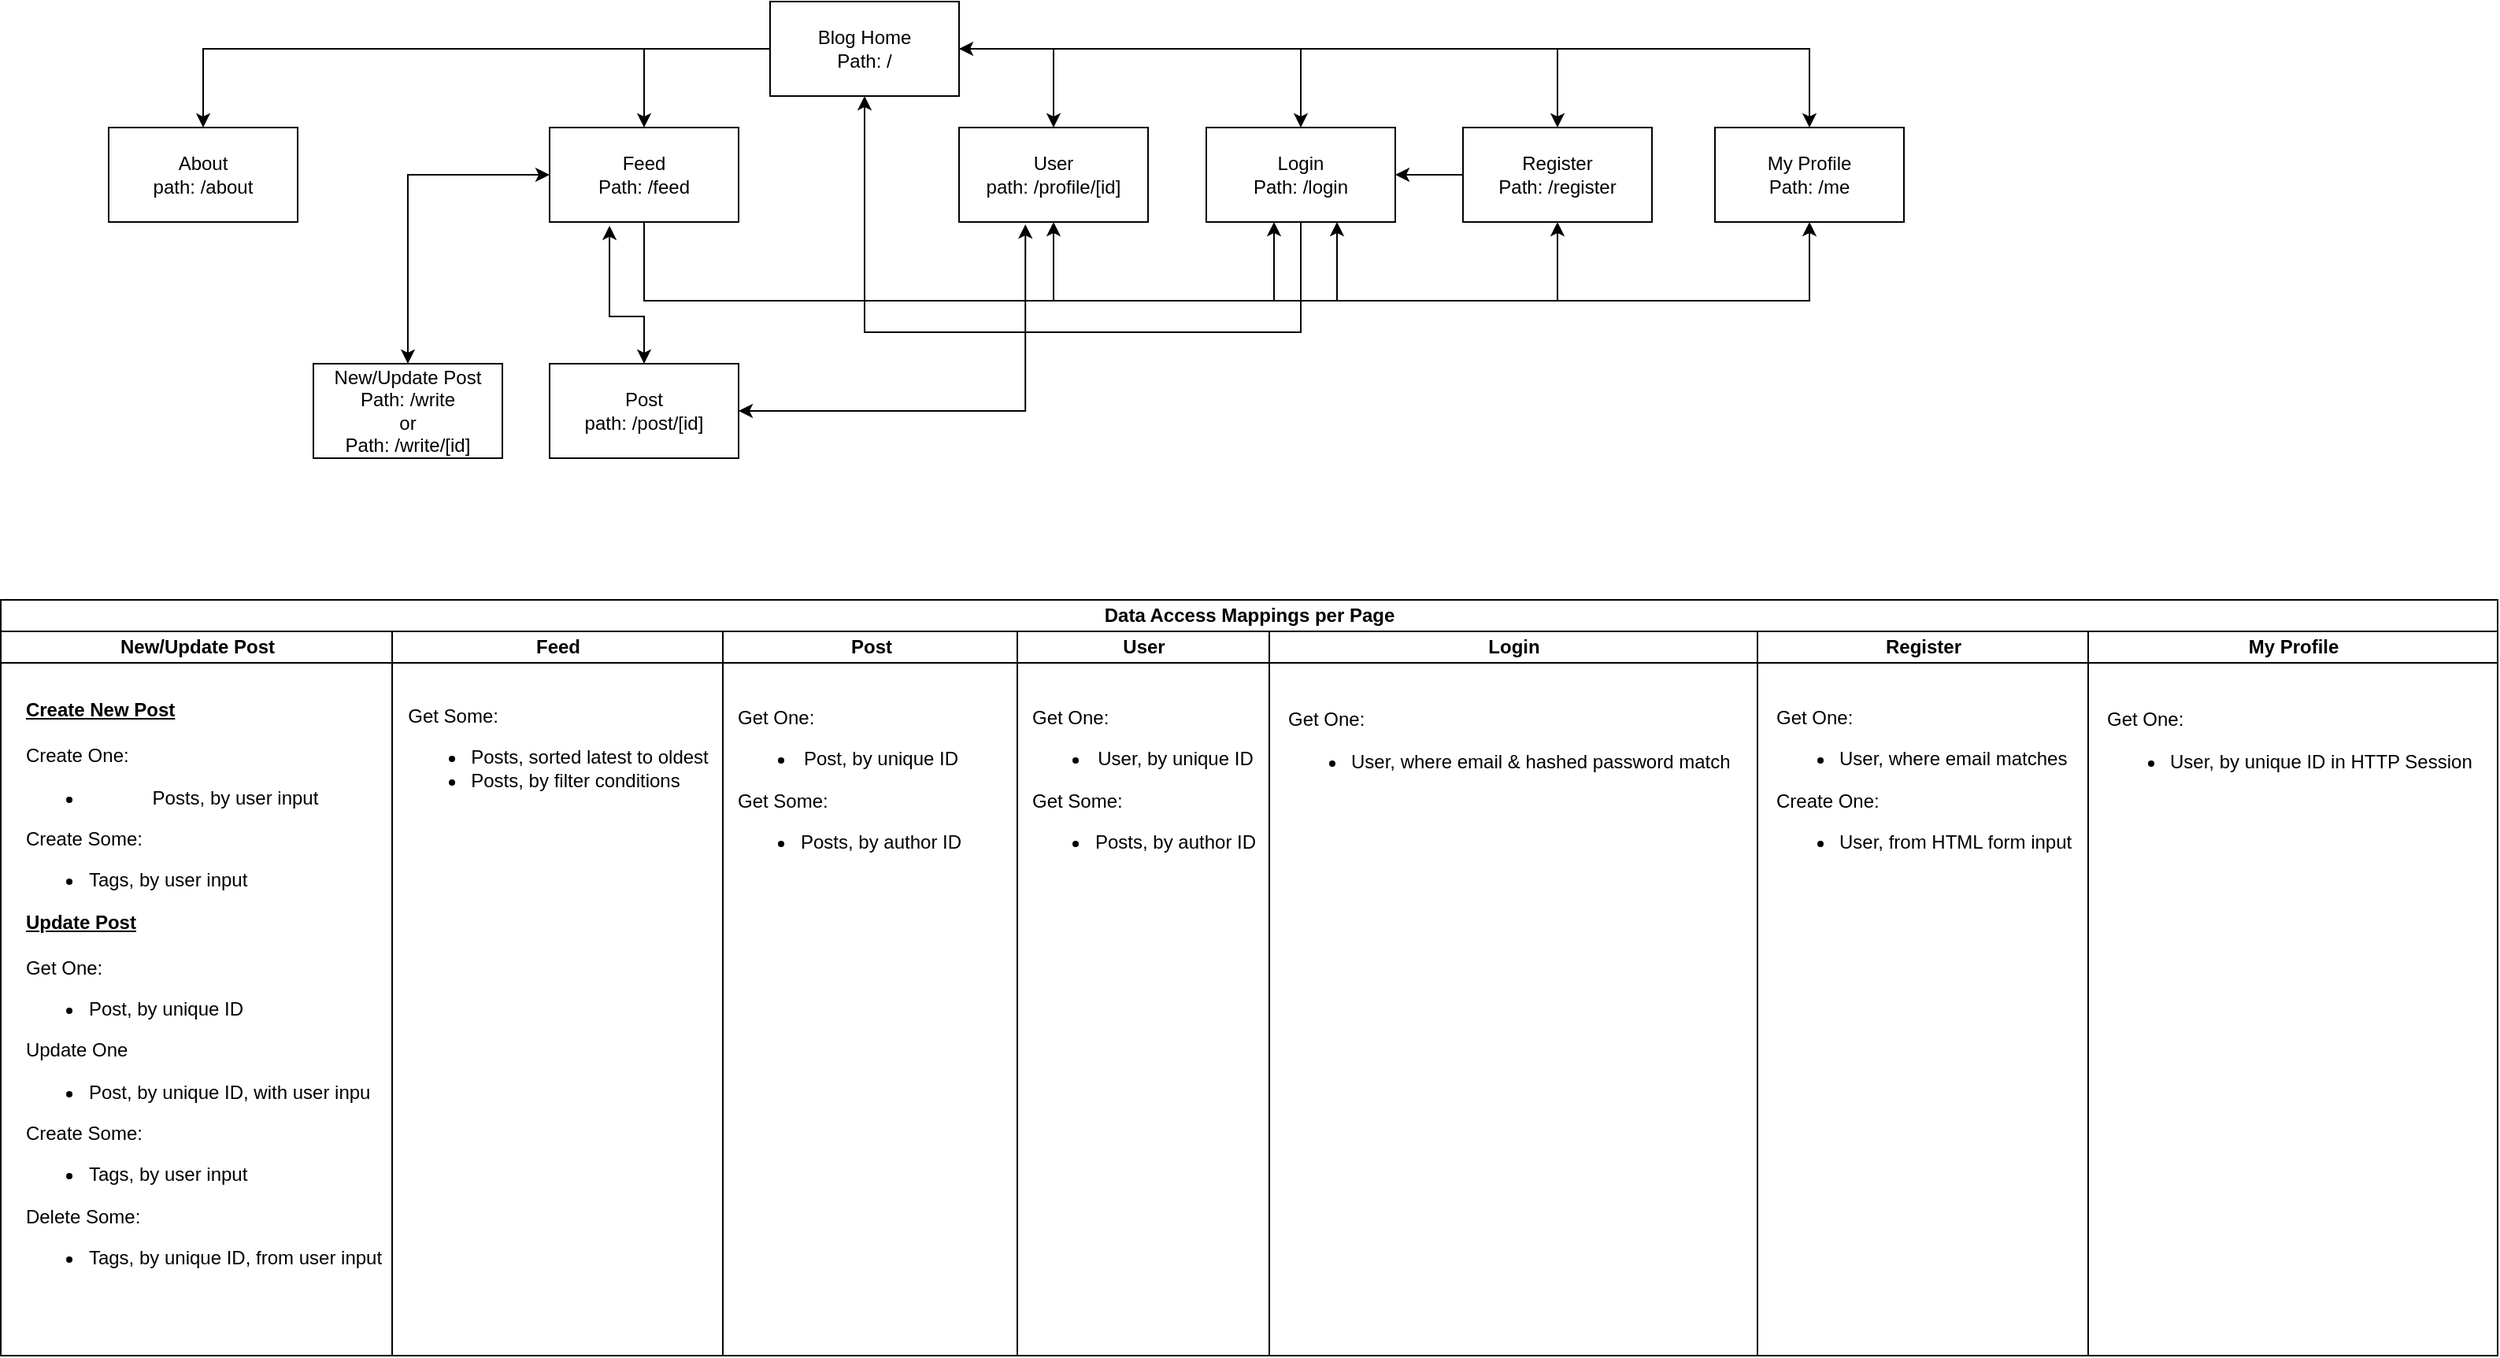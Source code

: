 <mxfile version="13.3.5" type="device"><diagram name="Page-1" id="2c0d36ab-eaac-3732-788b-9136903baeff"><mxGraphModel dx="1106" dy="853" grid="1" gridSize="10" guides="1" tooltips="1" connect="1" arrows="1" fold="1" page="1" pageScale="1.5" pageWidth="1169" pageHeight="827" background="#ffffff" math="0" shadow="0"><root><mxCell id="0"/><mxCell id="1" parent="0"/><mxCell id="mf3vUwGpPzeoN_RSlQAK-125" value="" style="edgeStyle=orthogonalEdgeStyle;rounded=0;orthogonalLoop=1;jettySize=auto;html=1;" parent="1" source="mf3vUwGpPzeoN_RSlQAK-123" target="mf3vUwGpPzeoN_RSlQAK-124" edge="1"><mxGeometry relative="1" as="geometry"/></mxCell><mxCell id="mf3vUwGpPzeoN_RSlQAK-127" value="" style="edgeStyle=orthogonalEdgeStyle;rounded=0;orthogonalLoop=1;jettySize=auto;html=1;" parent="1" source="mf3vUwGpPzeoN_RSlQAK-123" target="mf3vUwGpPzeoN_RSlQAK-126" edge="1"><mxGeometry relative="1" as="geometry"/></mxCell><mxCell id="mf3vUwGpPzeoN_RSlQAK-131" value="" style="edgeStyle=orthogonalEdgeStyle;rounded=0;orthogonalLoop=1;jettySize=auto;html=1;" parent="1" source="mf3vUwGpPzeoN_RSlQAK-123" target="mf3vUwGpPzeoN_RSlQAK-130" edge="1"><mxGeometry relative="1" as="geometry"><Array as="points"><mxPoint x="937" y="230"/></Array></mxGeometry></mxCell><mxCell id="mf3vUwGpPzeoN_RSlQAK-137" value="" style="edgeStyle=orthogonalEdgeStyle;rounded=0;orthogonalLoop=1;jettySize=auto;html=1;entryX=0.5;entryY=0;entryDx=0;entryDy=0;" parent="1" source="mf3vUwGpPzeoN_RSlQAK-123" target="mf3vUwGpPzeoN_RSlQAK-134" edge="1"><mxGeometry relative="1" as="geometry"><mxPoint x="660" y="340" as="targetPoint"/><Array as="points"><mxPoint x="780" y="230"/></Array></mxGeometry></mxCell><mxCell id="mf3vUwGpPzeoN_RSlQAK-150" value="" style="edgeStyle=orthogonalEdgeStyle;rounded=0;orthogonalLoop=1;jettySize=auto;html=1;startArrow=classic;startFill=1;" parent="1" source="mf3vUwGpPzeoN_RSlQAK-123" target="mf3vUwGpPzeoN_RSlQAK-149" edge="1"><mxGeometry relative="1" as="geometry"/></mxCell><mxCell id="w-WhatyP0x8pLE4H079y-2" value="" style="edgeStyle=orthogonalEdgeStyle;rounded=0;orthogonalLoop=1;jettySize=auto;html=1;entryX=0.5;entryY=0;entryDx=0;entryDy=0;" parent="1" source="mf3vUwGpPzeoN_RSlQAK-123" target="mf3vUwGpPzeoN_RSlQAK-128" edge="1"><mxGeometry relative="1" as="geometry"><mxPoint x="800" y="230" as="targetPoint"/></mxGeometry></mxCell><mxCell id="mf3vUwGpPzeoN_RSlQAK-123" value="Blog Home&lt;br&gt;Path: /" style="rounded=0;whiteSpace=wrap;html=1;" parent="1" vertex="1"><mxGeometry x="600" y="200" width="120" height="60" as="geometry"/></mxCell><mxCell id="mf3vUwGpPzeoN_RSlQAK-149" value="My Profile&lt;br&gt;Path: /me" style="rounded=0;whiteSpace=wrap;html=1;" parent="1" vertex="1"><mxGeometry x="1200" y="280" width="120" height="60" as="geometry"/></mxCell><mxCell id="mf3vUwGpPzeoN_RSlQAK-134" value="User&lt;br&gt;path: /profile/[id]" style="rounded=0;whiteSpace=wrap;html=1;" parent="1" vertex="1"><mxGeometry x="720" y="280" width="120" height="60" as="geometry"/></mxCell><mxCell id="mf3vUwGpPzeoN_RSlQAK-144" value="" style="edgeStyle=orthogonalEdgeStyle;rounded=0;orthogonalLoop=1;jettySize=auto;html=1;entryX=0.5;entryY=1;entryDx=0;entryDy=0;" parent="1" source="mf3vUwGpPzeoN_RSlQAK-130" target="mf3vUwGpPzeoN_RSlQAK-123" edge="1"><mxGeometry relative="1" as="geometry"><mxPoint x="380" y="340" as="targetPoint"/><Array as="points"><mxPoint x="937" y="410"/><mxPoint x="660" y="410"/></Array></mxGeometry></mxCell><mxCell id="mf3vUwGpPzeoN_RSlQAK-151" value="" style="edgeStyle=orthogonalEdgeStyle;rounded=0;orthogonalLoop=1;jettySize=auto;html=1;startArrow=classic;startFill=1;entryX=0.5;entryY=1;entryDx=0;entryDy=0;" parent="1" source="mf3vUwGpPzeoN_RSlQAK-130" target="mf3vUwGpPzeoN_RSlQAK-149" edge="1"><mxGeometry relative="1" as="geometry"><Array as="points"><mxPoint x="960" y="390"/><mxPoint x="1260" y="390"/></Array></mxGeometry></mxCell><mxCell id="mf3vUwGpPzeoN_RSlQAK-130" value="Login&lt;br&gt;Path: /login" style="rounded=0;whiteSpace=wrap;html=1;" parent="1" vertex="1"><mxGeometry x="877" y="280" width="120" height="60" as="geometry"/></mxCell><mxCell id="mf3vUwGpPzeoN_RSlQAK-146" value="" style="edgeStyle=orthogonalEdgeStyle;rounded=0;orthogonalLoop=1;jettySize=auto;html=1;startArrow=classic;startFill=1;" parent="1" source="mf3vUwGpPzeoN_RSlQAK-128" edge="1"><mxGeometry relative="1" as="geometry"><mxPoint x="920" y="340" as="targetPoint"/><Array as="points"><mxPoint x="540" y="390"/><mxPoint x="920" y="390"/><mxPoint x="920" y="340"/></Array></mxGeometry></mxCell><mxCell id="w-WhatyP0x8pLE4H079y-3" value="" style="edgeStyle=orthogonalEdgeStyle;rounded=0;orthogonalLoop=1;jettySize=auto;html=1;" parent="1" source="mf3vUwGpPzeoN_RSlQAK-128" target="mf3vUwGpPzeoN_RSlQAK-130" edge="1"><mxGeometry relative="1" as="geometry"/></mxCell><mxCell id="mf3vUwGpPzeoN_RSlQAK-128" value="Register&lt;br&gt;Path: /register" style="rounded=0;whiteSpace=wrap;html=1;" parent="1" vertex="1"><mxGeometry x="1040" y="280" width="120" height="60" as="geometry"/></mxCell><mxCell id="mf3vUwGpPzeoN_RSlQAK-139" value="" style="edgeStyle=orthogonalEdgeStyle;rounded=0;orthogonalLoop=1;jettySize=auto;html=1;entryX=0.5;entryY=1;entryDx=0;entryDy=0;" parent="1" source="mf3vUwGpPzeoN_RSlQAK-126" target="mf3vUwGpPzeoN_RSlQAK-134" edge="1"><mxGeometry relative="1" as="geometry"><mxPoint x="380" y="420" as="targetPoint"/><Array as="points"><mxPoint x="520" y="390"/><mxPoint x="780" y="390"/></Array></mxGeometry></mxCell><mxCell id="aoNeOoZV3VQLYMJ0Ws9q-50" value="" style="edgeStyle=orthogonalEdgeStyle;rounded=0;orthogonalLoop=1;jettySize=auto;html=1;startArrow=classic;startFill=1;" edge="1" parent="1" source="mf3vUwGpPzeoN_RSlQAK-126" target="aoNeOoZV3VQLYMJ0Ws9q-49"><mxGeometry relative="1" as="geometry"/></mxCell><mxCell id="mf3vUwGpPzeoN_RSlQAK-126" value="Feed&lt;br&gt;Path: /feed" style="rounded=0;whiteSpace=wrap;html=1;" parent="1" vertex="1"><mxGeometry x="460" y="280" width="120" height="60" as="geometry"/></mxCell><mxCell id="aoNeOoZV3VQLYMJ0Ws9q-49" value="New/Update Post&lt;br&gt;Path: /write&lt;br&gt;or&lt;br&gt;Path: /write/[id]" style="rounded=0;whiteSpace=wrap;html=1;" vertex="1" parent="1"><mxGeometry x="310" y="430" width="120" height="60" as="geometry"/></mxCell><mxCell id="mf3vUwGpPzeoN_RSlQAK-124" value="About&lt;br&gt;path: /about" style="rounded=0;whiteSpace=wrap;html=1;" parent="1" vertex="1"><mxGeometry x="180" y="280" width="120" height="60" as="geometry"/></mxCell><mxCell id="aoNeOoZV3VQLYMJ0Ws9q-18" value="" style="edgeStyle=orthogonalEdgeStyle;rounded=0;orthogonalLoop=1;jettySize=auto;html=1;entryX=0.317;entryY=1.039;entryDx=0;entryDy=0;entryPerimeter=0;exitX=0.5;exitY=0;exitDx=0;exitDy=0;startArrow=classic;startFill=1;" edge="1" parent="1" source="aoNeOoZV3VQLYMJ0Ws9q-15" target="mf3vUwGpPzeoN_RSlQAK-126"><mxGeometry relative="1" as="geometry"><mxPoint x="520" y="370" as="targetPoint"/><Array as="points"><mxPoint x="520" y="400"/><mxPoint x="498" y="400"/></Array></mxGeometry></mxCell><mxCell id="aoNeOoZV3VQLYMJ0Ws9q-20" value="" style="edgeStyle=orthogonalEdgeStyle;rounded=0;orthogonalLoop=1;jettySize=auto;html=1;startArrow=classic;startFill=1;entryX=0.351;entryY=1.025;entryDx=0;entryDy=0;entryPerimeter=0;" edge="1" parent="1" source="aoNeOoZV3VQLYMJ0Ws9q-15" target="mf3vUwGpPzeoN_RSlQAK-134"><mxGeometry relative="1" as="geometry"><mxPoint x="660" y="460" as="targetPoint"/></mxGeometry></mxCell><mxCell id="aoNeOoZV3VQLYMJ0Ws9q-15" value="Post&lt;br&gt;path: /post/[id]" style="rounded=0;whiteSpace=wrap;html=1;" vertex="1" parent="1"><mxGeometry x="460" y="430" width="120" height="60" as="geometry"/></mxCell><mxCell id="aoNeOoZV3VQLYMJ0Ws9q-10" value="Data Access Mappings per Page" style="swimlane;html=1;childLayout=stackLayout;resizeParent=1;resizeParentMax=0;startSize=20;" vertex="1" parent="1"><mxGeometry x="111.5" y="580" width="1585.5" height="480" as="geometry"/></mxCell><mxCell id="aoNeOoZV3VQLYMJ0Ws9q-51" value="New/Update Post" style="swimlane;html=1;startSize=20;" vertex="1" parent="aoNeOoZV3VQLYMJ0Ws9q-10"><mxGeometry y="20" width="248.5" height="460" as="geometry"/></mxCell><mxCell id="aoNeOoZV3VQLYMJ0Ws9q-52" value="&lt;div style=&quot;text-align: left&quot;&gt;&lt;span&gt;&lt;b&gt;&lt;u&gt;Create New Post&lt;/u&gt;&lt;/b&gt;&lt;/span&gt;&lt;/div&gt;&lt;div style=&quot;text-align: left&quot;&gt;&lt;span&gt;&lt;b&gt;&lt;u&gt;&lt;br&gt;&lt;/u&gt;&lt;/b&gt;&lt;/span&gt;&lt;/div&gt;&lt;div style=&quot;text-align: left&quot;&gt;&lt;span&gt;Create One:&lt;/span&gt;&lt;/div&gt;&lt;ul&gt;&lt;li&gt;Posts, by user input&lt;br&gt;&lt;/li&gt;&lt;/ul&gt;&lt;div style=&quot;text-align: left&quot;&gt;Create Some:&lt;/div&gt;&lt;div style=&quot;text-align: left&quot;&gt;&lt;ul&gt;&lt;li&gt;Tags, by user input&lt;/li&gt;&lt;/ul&gt;&lt;div&gt;&lt;b&gt;&lt;u&gt;Update Post&lt;/u&gt;&lt;/b&gt;&lt;/div&gt;&lt;div&gt;&lt;b&gt;&lt;u&gt;&lt;br&gt;&lt;/u&gt;&lt;/b&gt;&lt;/div&gt;&lt;div&gt;Get One:&lt;/div&gt;&lt;div&gt;&lt;ul&gt;&lt;li&gt;Post, by unique ID&lt;/li&gt;&lt;/ul&gt;&lt;div&gt;Update One&lt;/div&gt;&lt;/div&gt;&lt;div&gt;&lt;ul&gt;&lt;li&gt;Post, by unique ID, with user inpu&lt;/li&gt;&lt;/ul&gt;&lt;div&gt;Create Some:&lt;/div&gt;&lt;/div&gt;&lt;div&gt;&lt;ul&gt;&lt;li&gt;Tags, by user input&lt;/li&gt;&lt;/ul&gt;&lt;div&gt;Delete Some:&lt;/div&gt;&lt;/div&gt;&lt;div&gt;&lt;ul&gt;&lt;li&gt;Tags, by unique ID, from user input&lt;/li&gt;&lt;/ul&gt;&lt;/div&gt;&lt;/div&gt;" style="text;html=1;align=center;verticalAlign=middle;resizable=0;points=[];autosize=1;labelPosition=center;verticalLabelPosition=middle;textDirection=ltr;" vertex="1" parent="aoNeOoZV3VQLYMJ0Ws9q-51"><mxGeometry x="8.5" y="45" width="240" height="370" as="geometry"/></mxCell><mxCell id="aoNeOoZV3VQLYMJ0Ws9q-11" value="Feed" style="swimlane;html=1;startSize=20;" vertex="1" parent="aoNeOoZV3VQLYMJ0Ws9q-10"><mxGeometry x="248.5" y="20" width="210" height="460" as="geometry"/></mxCell><mxCell id="aoNeOoZV3VQLYMJ0Ws9q-22" value="&lt;div style=&quot;text-align: left&quot;&gt;&lt;span&gt;Get Some:&lt;/span&gt;&lt;/div&gt;&lt;ul&gt;&lt;li&gt;Posts, sorted latest to oldest&lt;/li&gt;&lt;li style=&quot;text-align: left&quot;&gt;Posts, by filter conditions&lt;/li&gt;&lt;/ul&gt;" style="text;html=1;align=center;verticalAlign=middle;resizable=0;points=[];autosize=1;labelPosition=center;verticalLabelPosition=middle;textDirection=ltr;" vertex="1" parent="aoNeOoZV3VQLYMJ0Ws9q-11"><mxGeometry y="45" width="210" height="70" as="geometry"/></mxCell><mxCell id="aoNeOoZV3VQLYMJ0Ws9q-12" value="Post" style="swimlane;html=1;startSize=20;" vertex="1" parent="aoNeOoZV3VQLYMJ0Ws9q-10"><mxGeometry x="458.5" y="20" width="187" height="460" as="geometry"/></mxCell><mxCell id="aoNeOoZV3VQLYMJ0Ws9q-23" value="&lt;div style=&quot;text-align: left&quot;&gt;&lt;span&gt;Get One:&lt;/span&gt;&lt;/div&gt;&lt;ul&gt;&lt;li&gt;Post, by unique ID&lt;/li&gt;&lt;/ul&gt;&lt;div style=&quot;text-align: left&quot;&gt;Get Some:&lt;/div&gt;&lt;div style=&quot;text-align: left&quot;&gt;&lt;ul&gt;&lt;li&gt;Posts, by author ID&lt;/li&gt;&lt;/ul&gt;&lt;/div&gt;" style="text;html=1;align=center;verticalAlign=middle;resizable=0;points=[];autosize=1;labelPosition=center;verticalLabelPosition=middle;textDirection=ltr;" vertex="1" parent="aoNeOoZV3VQLYMJ0Ws9q-12"><mxGeometry y="45" width="160" height="110" as="geometry"/></mxCell><mxCell id="aoNeOoZV3VQLYMJ0Ws9q-13" value="User" style="swimlane;html=1;startSize=20;" vertex="1" parent="aoNeOoZV3VQLYMJ0Ws9q-10"><mxGeometry x="645.5" y="20" width="160" height="460" as="geometry"/></mxCell><mxCell id="aoNeOoZV3VQLYMJ0Ws9q-24" value="&lt;div style=&quot;text-align: left&quot;&gt;&lt;span&gt;Get One:&lt;/span&gt;&lt;/div&gt;&lt;ul&gt;&lt;li&gt;User, by unique ID&lt;/li&gt;&lt;/ul&gt;&lt;div style=&quot;text-align: left&quot;&gt;Get Some:&lt;/div&gt;&lt;div style=&quot;text-align: left&quot;&gt;&lt;ul&gt;&lt;li&gt;Posts, by author ID&lt;/li&gt;&lt;/ul&gt;&lt;/div&gt;" style="text;html=1;align=center;verticalAlign=middle;resizable=0;points=[];autosize=1;labelPosition=center;verticalLabelPosition=middle;textDirection=ltr;" vertex="1" parent="aoNeOoZV3VQLYMJ0Ws9q-13"><mxGeometry y="45" width="160" height="110" as="geometry"/></mxCell><mxCell id="aoNeOoZV3VQLYMJ0Ws9q-41" value="Login" style="swimlane;html=1;startSize=20;" vertex="1" parent="aoNeOoZV3VQLYMJ0Ws9q-10"><mxGeometry x="805.5" y="20" width="310" height="460" as="geometry"/></mxCell><mxCell id="aoNeOoZV3VQLYMJ0Ws9q-42" value="&lt;div&gt;&lt;span&gt;Get One:&lt;/span&gt;&lt;/div&gt;&lt;ul&gt;&lt;li&gt;User, where email &amp;amp; hashed password match&lt;/li&gt;&lt;/ul&gt;" style="text;html=1;align=left;verticalAlign=middle;resizable=0;points=[];autosize=1;labelPosition=center;verticalLabelPosition=middle;textDirection=ltr;" vertex="1" parent="aoNeOoZV3VQLYMJ0Ws9q-41"><mxGeometry x="10" y="45" width="300" height="60" as="geometry"/></mxCell><mxCell id="aoNeOoZV3VQLYMJ0Ws9q-45" value="Register" style="swimlane;html=1;startSize=20;" vertex="1" parent="aoNeOoZV3VQLYMJ0Ws9q-10"><mxGeometry x="1115.5" y="20" width="210" height="460" as="geometry"/></mxCell><mxCell id="aoNeOoZV3VQLYMJ0Ws9q-46" value="&lt;div&gt;&lt;span&gt;Get One:&lt;/span&gt;&lt;/div&gt;&lt;div&gt;&lt;ul&gt;&lt;li&gt;&lt;span&gt;User, where email matches&lt;/span&gt;&lt;/li&gt;&lt;/ul&gt;&lt;/div&gt;&lt;div&gt;&lt;span&gt;Create One:&lt;/span&gt;&lt;/div&gt;&lt;ul&gt;&lt;li&gt;User, from HTML form input&lt;/li&gt;&lt;/ul&gt;" style="text;html=1;align=left;verticalAlign=middle;resizable=0;points=[];autosize=1;labelPosition=center;verticalLabelPosition=middle;textDirection=ltr;" vertex="1" parent="aoNeOoZV3VQLYMJ0Ws9q-45"><mxGeometry x="10" y="45" width="200" height="110" as="geometry"/></mxCell><mxCell id="aoNeOoZV3VQLYMJ0Ws9q-47" value="My Profile" style="swimlane;html=1;startSize=20;" vertex="1" parent="aoNeOoZV3VQLYMJ0Ws9q-10"><mxGeometry x="1325.5" y="20" width="260" height="460" as="geometry"/></mxCell><mxCell id="aoNeOoZV3VQLYMJ0Ws9q-48" value="Get One:&lt;br&gt;&lt;ul&gt;&lt;li&gt;User, by unique ID in HTTP Session&lt;/li&gt;&lt;/ul&gt;" style="text;html=1;align=left;verticalAlign=middle;resizable=0;points=[];autosize=1;labelPosition=center;verticalLabelPosition=middle;textDirection=ltr;" vertex="1" parent="aoNeOoZV3VQLYMJ0Ws9q-47"><mxGeometry x="10" y="45" width="250" height="60" as="geometry"/></mxCell></root></mxGraphModel></diagram></mxfile>
